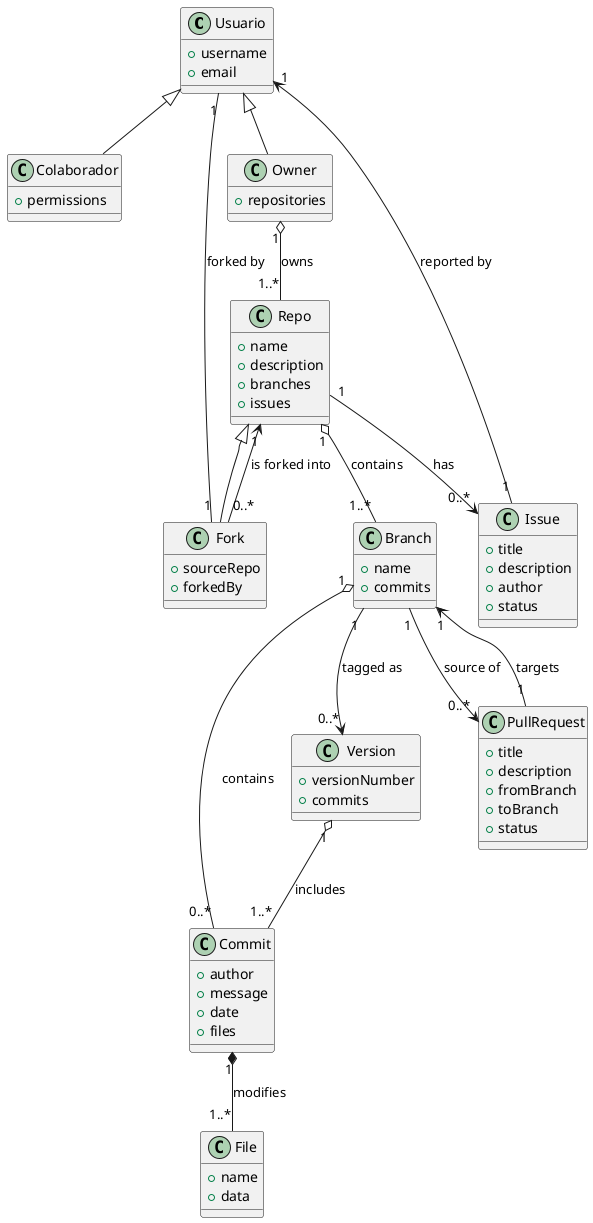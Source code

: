@startuml

' Base Class: Usuario (User)
class Usuario {
    +username
    +email
}

' Subclass: Colaborador (Collaborator)
class Colaborador {
    +permissions
}

' Subclass: Owner
class Owner {
    +repositories
}

' Inheritance Relationships
Usuario <|-- Owner
Usuario <|-- Colaborador

' Class: Repo (Repository)
class Repo {
    +name
    +description
    +branches
    +issues
}

' Class: Fork (Forked Repository)
class Fork {
    +sourceRepo
    +forkedBy
}

' Inheritance Relationship
Fork --|> Repo

' Associations
Owner "1" o-- "1..*" Repo : owns
Repo "1" o-- "1..*" Branch : contains
Repo "1" --> "0..*" Issue : has
Repo "1" <-- "0..*" Fork : is forked into
Fork "1" -- "1" Usuario : forked by

' Class: Branch
class Branch {
    +name
    +commits
}

' Class: Commit
class Commit {
    +author
    +message
    +date
    +files
}

' Class: File
class File {
    +name
    +data
}

' Class: Version
class Version {
    +versionNumber
    +commits
}

' Class: Issue
class Issue {
    +title
    +description
    +author
    +status
}

' Class: PullRequest
class PullRequest {
    +title
    +description
    +fromBranch
    +toBranch
    +status
}

' Associations
Branch "1" o-- "0..*" Commit : contains
Commit "1" *-- "1..*" File : modifies
Branch "1" --> "0..*" Version : tagged as
Version "1" o-- "1..*" Commit : includes
Branch "1" --> "0..*" PullRequest : source of
PullRequest "1" --> "1" Branch : targets
Issue "1" --> "1" Usuario : reported by

@enduml
